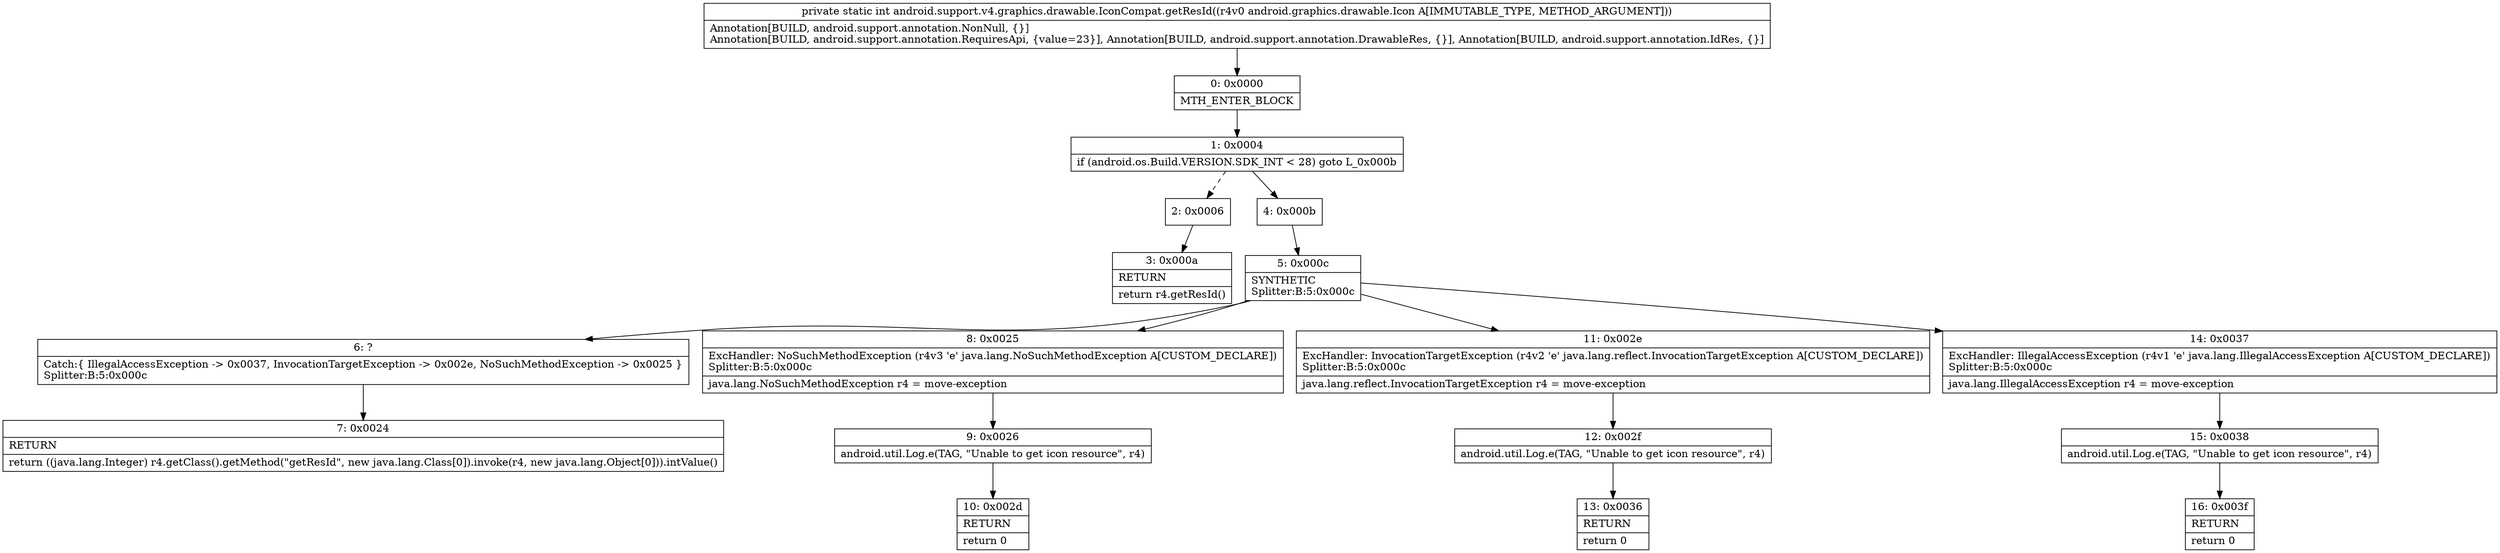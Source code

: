 digraph "CFG forandroid.support.v4.graphics.drawable.IconCompat.getResId(Landroid\/graphics\/drawable\/Icon;)I" {
Node_0 [shape=record,label="{0\:\ 0x0000|MTH_ENTER_BLOCK\l}"];
Node_1 [shape=record,label="{1\:\ 0x0004|if (android.os.Build.VERSION.SDK_INT \< 28) goto L_0x000b\l}"];
Node_2 [shape=record,label="{2\:\ 0x0006}"];
Node_3 [shape=record,label="{3\:\ 0x000a|RETURN\l|return r4.getResId()\l}"];
Node_4 [shape=record,label="{4\:\ 0x000b}"];
Node_5 [shape=record,label="{5\:\ 0x000c|SYNTHETIC\lSplitter:B:5:0x000c\l}"];
Node_6 [shape=record,label="{6\:\ ?|Catch:\{ IllegalAccessException \-\> 0x0037, InvocationTargetException \-\> 0x002e, NoSuchMethodException \-\> 0x0025 \}\lSplitter:B:5:0x000c\l}"];
Node_7 [shape=record,label="{7\:\ 0x0024|RETURN\l|return ((java.lang.Integer) r4.getClass().getMethod(\"getResId\", new java.lang.Class[0]).invoke(r4, new java.lang.Object[0])).intValue()\l}"];
Node_8 [shape=record,label="{8\:\ 0x0025|ExcHandler: NoSuchMethodException (r4v3 'e' java.lang.NoSuchMethodException A[CUSTOM_DECLARE])\lSplitter:B:5:0x000c\l|java.lang.NoSuchMethodException r4 = move\-exception\l}"];
Node_9 [shape=record,label="{9\:\ 0x0026|android.util.Log.e(TAG, \"Unable to get icon resource\", r4)\l}"];
Node_10 [shape=record,label="{10\:\ 0x002d|RETURN\l|return 0\l}"];
Node_11 [shape=record,label="{11\:\ 0x002e|ExcHandler: InvocationTargetException (r4v2 'e' java.lang.reflect.InvocationTargetException A[CUSTOM_DECLARE])\lSplitter:B:5:0x000c\l|java.lang.reflect.InvocationTargetException r4 = move\-exception\l}"];
Node_12 [shape=record,label="{12\:\ 0x002f|android.util.Log.e(TAG, \"Unable to get icon resource\", r4)\l}"];
Node_13 [shape=record,label="{13\:\ 0x0036|RETURN\l|return 0\l}"];
Node_14 [shape=record,label="{14\:\ 0x0037|ExcHandler: IllegalAccessException (r4v1 'e' java.lang.IllegalAccessException A[CUSTOM_DECLARE])\lSplitter:B:5:0x000c\l|java.lang.IllegalAccessException r4 = move\-exception\l}"];
Node_15 [shape=record,label="{15\:\ 0x0038|android.util.Log.e(TAG, \"Unable to get icon resource\", r4)\l}"];
Node_16 [shape=record,label="{16\:\ 0x003f|RETURN\l|return 0\l}"];
MethodNode[shape=record,label="{private static int android.support.v4.graphics.drawable.IconCompat.getResId((r4v0 android.graphics.drawable.Icon A[IMMUTABLE_TYPE, METHOD_ARGUMENT]))  | Annotation[BUILD, android.support.annotation.NonNull, \{\}]\lAnnotation[BUILD, android.support.annotation.RequiresApi, \{value=23\}], Annotation[BUILD, android.support.annotation.DrawableRes, \{\}], Annotation[BUILD, android.support.annotation.IdRes, \{\}]\l}"];
MethodNode -> Node_0;
Node_0 -> Node_1;
Node_1 -> Node_2[style=dashed];
Node_1 -> Node_4;
Node_2 -> Node_3;
Node_4 -> Node_5;
Node_5 -> Node_6;
Node_5 -> Node_14;
Node_5 -> Node_11;
Node_5 -> Node_8;
Node_6 -> Node_7;
Node_8 -> Node_9;
Node_9 -> Node_10;
Node_11 -> Node_12;
Node_12 -> Node_13;
Node_14 -> Node_15;
Node_15 -> Node_16;
}

